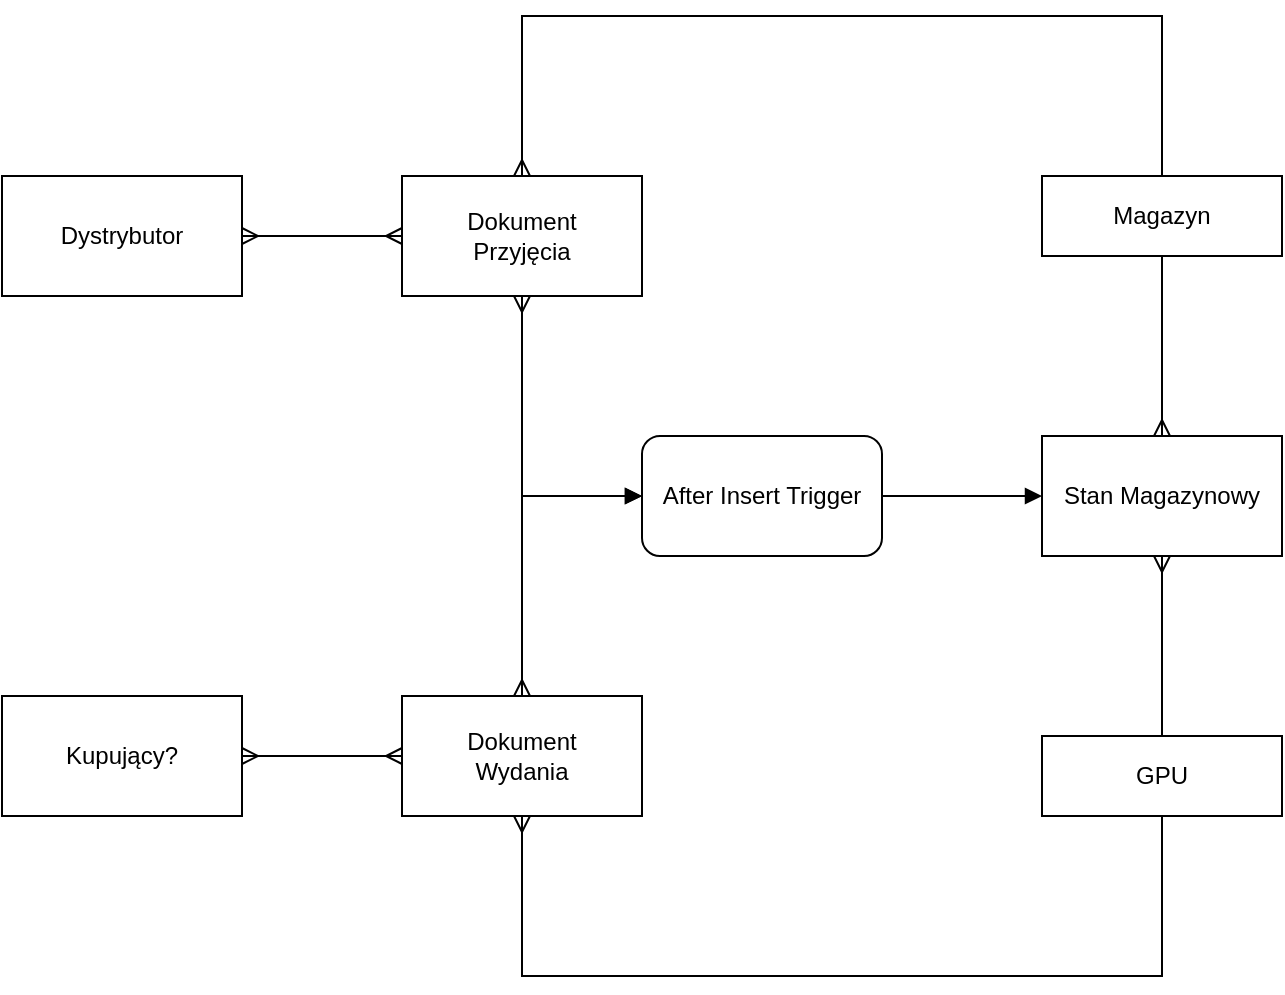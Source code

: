 <mxfile version="20.8.3" type="github">
  <diagram id="d0o7VVucsuiq3mx6dytu" name="Strona-1">
    <mxGraphModel dx="1156" dy="663" grid="1" gridSize="10" guides="1" tooltips="1" connect="1" arrows="1" fold="1" page="1" pageScale="1" pageWidth="827" pageHeight="1169" math="0" shadow="0">
      <root>
        <mxCell id="0" />
        <mxCell id="1" parent="0" />
        <mxCell id="z4A0rB6g3UNoBA14pC1_-16" style="edgeStyle=orthogonalEdgeStyle;rounded=0;orthogonalLoop=1;jettySize=auto;html=1;entryX=0.5;entryY=0;entryDx=0;entryDy=0;startArrow=none;startFill=0;endArrow=ERmany;endFill=0;elbow=vertical;" edge="1" parent="1" source="z4A0rB6g3UNoBA14pC1_-1" target="z4A0rB6g3UNoBA14pC1_-11">
          <mxGeometry relative="1" as="geometry" />
        </mxCell>
        <mxCell id="z4A0rB6g3UNoBA14pC1_-26" style="edgeStyle=orthogonalEdgeStyle;rounded=0;orthogonalLoop=1;jettySize=auto;html=1;entryX=0.5;entryY=0;entryDx=0;entryDy=0;startArrow=none;startFill=0;endArrow=ERmany;endFill=0;elbow=vertical;" edge="1" parent="1" source="z4A0rB6g3UNoBA14pC1_-1" target="z4A0rB6g3UNoBA14pC1_-9">
          <mxGeometry relative="1" as="geometry">
            <Array as="points">
              <mxPoint x="740" y="40" />
              <mxPoint x="420" y="40" />
            </Array>
          </mxGeometry>
        </mxCell>
        <mxCell id="z4A0rB6g3UNoBA14pC1_-1" value="Magazyn" style="rounded=0;whiteSpace=wrap;html=1;" vertex="1" parent="1">
          <mxGeometry x="680" y="120" width="120" height="40" as="geometry" />
        </mxCell>
        <mxCell id="z4A0rB6g3UNoBA14pC1_-18" style="edgeStyle=orthogonalEdgeStyle;rounded=0;orthogonalLoop=1;jettySize=auto;html=1;entryX=0.5;entryY=1;entryDx=0;entryDy=0;startArrow=none;startFill=0;endArrow=ERmany;endFill=0;elbow=vertical;" edge="1" parent="1" source="z4A0rB6g3UNoBA14pC1_-5" target="z4A0rB6g3UNoBA14pC1_-11">
          <mxGeometry relative="1" as="geometry" />
        </mxCell>
        <mxCell id="z4A0rB6g3UNoBA14pC1_-25" style="edgeStyle=orthogonalEdgeStyle;rounded=0;orthogonalLoop=1;jettySize=auto;html=1;entryX=0.5;entryY=1;entryDx=0;entryDy=0;startArrow=none;startFill=0;endArrow=ERmany;endFill=0;elbow=vertical;" edge="1" parent="1" source="z4A0rB6g3UNoBA14pC1_-5" target="z4A0rB6g3UNoBA14pC1_-10">
          <mxGeometry relative="1" as="geometry">
            <Array as="points">
              <mxPoint x="740" y="520" />
              <mxPoint x="420" y="520" />
            </Array>
          </mxGeometry>
        </mxCell>
        <mxCell id="z4A0rB6g3UNoBA14pC1_-5" value="GPU" style="rounded=0;whiteSpace=wrap;html=1;" vertex="1" parent="1">
          <mxGeometry x="680" y="400" width="120" height="40" as="geometry" />
        </mxCell>
        <mxCell id="z4A0rB6g3UNoBA14pC1_-15" style="edgeStyle=orthogonalEdgeStyle;rounded=0;orthogonalLoop=1;jettySize=auto;html=1;endArrow=block;endFill=1;elbow=vertical;startArrow=ERmany;startFill=0;" edge="1" parent="1" source="z4A0rB6g3UNoBA14pC1_-9">
          <mxGeometry relative="1" as="geometry">
            <mxPoint x="480" y="280" as="targetPoint" />
            <Array as="points">
              <mxPoint x="420" y="280" />
            </Array>
          </mxGeometry>
        </mxCell>
        <mxCell id="z4A0rB6g3UNoBA14pC1_-9" value="Dokument&lt;br&gt;Przyjęcia" style="rounded=0;whiteSpace=wrap;html=1;" vertex="1" parent="1">
          <mxGeometry x="360" y="120" width="120" height="60" as="geometry" />
        </mxCell>
        <mxCell id="z4A0rB6g3UNoBA14pC1_-14" style="edgeStyle=orthogonalEdgeStyle;rounded=0;orthogonalLoop=1;jettySize=auto;html=1;entryX=0;entryY=0.5;entryDx=0;entryDy=0;endArrow=block;endFill=1;elbow=vertical;startArrow=ERmany;startFill=0;" edge="1" parent="1" source="z4A0rB6g3UNoBA14pC1_-10" target="z4A0rB6g3UNoBA14pC1_-12">
          <mxGeometry relative="1" as="geometry" />
        </mxCell>
        <mxCell id="z4A0rB6g3UNoBA14pC1_-10" value="Dokument&lt;br&gt;Wydania" style="rounded=0;whiteSpace=wrap;html=1;" vertex="1" parent="1">
          <mxGeometry x="360" y="380" width="120" height="60" as="geometry" />
        </mxCell>
        <mxCell id="z4A0rB6g3UNoBA14pC1_-11" value="Stan Magazynowy" style="rounded=0;whiteSpace=wrap;html=1;" vertex="1" parent="1">
          <mxGeometry x="680" y="250" width="120" height="60" as="geometry" />
        </mxCell>
        <mxCell id="z4A0rB6g3UNoBA14pC1_-13" style="edgeStyle=orthogonalEdgeStyle;rounded=0;orthogonalLoop=1;jettySize=auto;html=1;entryX=0;entryY=0.5;entryDx=0;entryDy=0;endArrow=block;endFill=1;elbow=vertical;" edge="1" parent="1" source="z4A0rB6g3UNoBA14pC1_-12" target="z4A0rB6g3UNoBA14pC1_-11">
          <mxGeometry relative="1" as="geometry" />
        </mxCell>
        <mxCell id="z4A0rB6g3UNoBA14pC1_-12" value="After Insert Trigger" style="rounded=1;whiteSpace=wrap;html=1;" vertex="1" parent="1">
          <mxGeometry x="480" y="250" width="120" height="60" as="geometry" />
        </mxCell>
        <mxCell id="z4A0rB6g3UNoBA14pC1_-22" style="edgeStyle=orthogonalEdgeStyle;rounded=0;orthogonalLoop=1;jettySize=auto;html=1;entryX=0;entryY=0.5;entryDx=0;entryDy=0;startArrow=ERmany;startFill=0;endArrow=ERmany;endFill=0;elbow=vertical;" edge="1" parent="1" source="z4A0rB6g3UNoBA14pC1_-19" target="z4A0rB6g3UNoBA14pC1_-9">
          <mxGeometry relative="1" as="geometry" />
        </mxCell>
        <mxCell id="z4A0rB6g3UNoBA14pC1_-19" value="Dystrybutor" style="rounded=0;whiteSpace=wrap;html=1;" vertex="1" parent="1">
          <mxGeometry x="160" y="120" width="120" height="60" as="geometry" />
        </mxCell>
        <mxCell id="z4A0rB6g3UNoBA14pC1_-21" style="edgeStyle=orthogonalEdgeStyle;rounded=0;orthogonalLoop=1;jettySize=auto;html=1;entryX=0;entryY=0.5;entryDx=0;entryDy=0;startArrow=ERmany;startFill=0;endArrow=ERmany;endFill=0;elbow=vertical;" edge="1" parent="1" source="z4A0rB6g3UNoBA14pC1_-20" target="z4A0rB6g3UNoBA14pC1_-10">
          <mxGeometry relative="1" as="geometry" />
        </mxCell>
        <mxCell id="z4A0rB6g3UNoBA14pC1_-20" value="Kupujący?" style="rounded=0;whiteSpace=wrap;html=1;" vertex="1" parent="1">
          <mxGeometry x="160" y="380" width="120" height="60" as="geometry" />
        </mxCell>
      </root>
    </mxGraphModel>
  </diagram>
</mxfile>
